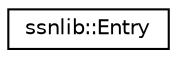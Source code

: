 digraph "Graphical Class Hierarchy"
{
  edge [fontname="Helvetica",fontsize="10",labelfontname="Helvetica",labelfontsize="10"];
  node [fontname="Helvetica",fontsize="10",shape=record];
  rankdir="LR";
  Node1 [label="ssnlib::Entry",height=0.2,width=0.4,color="black", fillcolor="white", style="filled",URL="$structssnlib_1_1Entry.html"];
}
